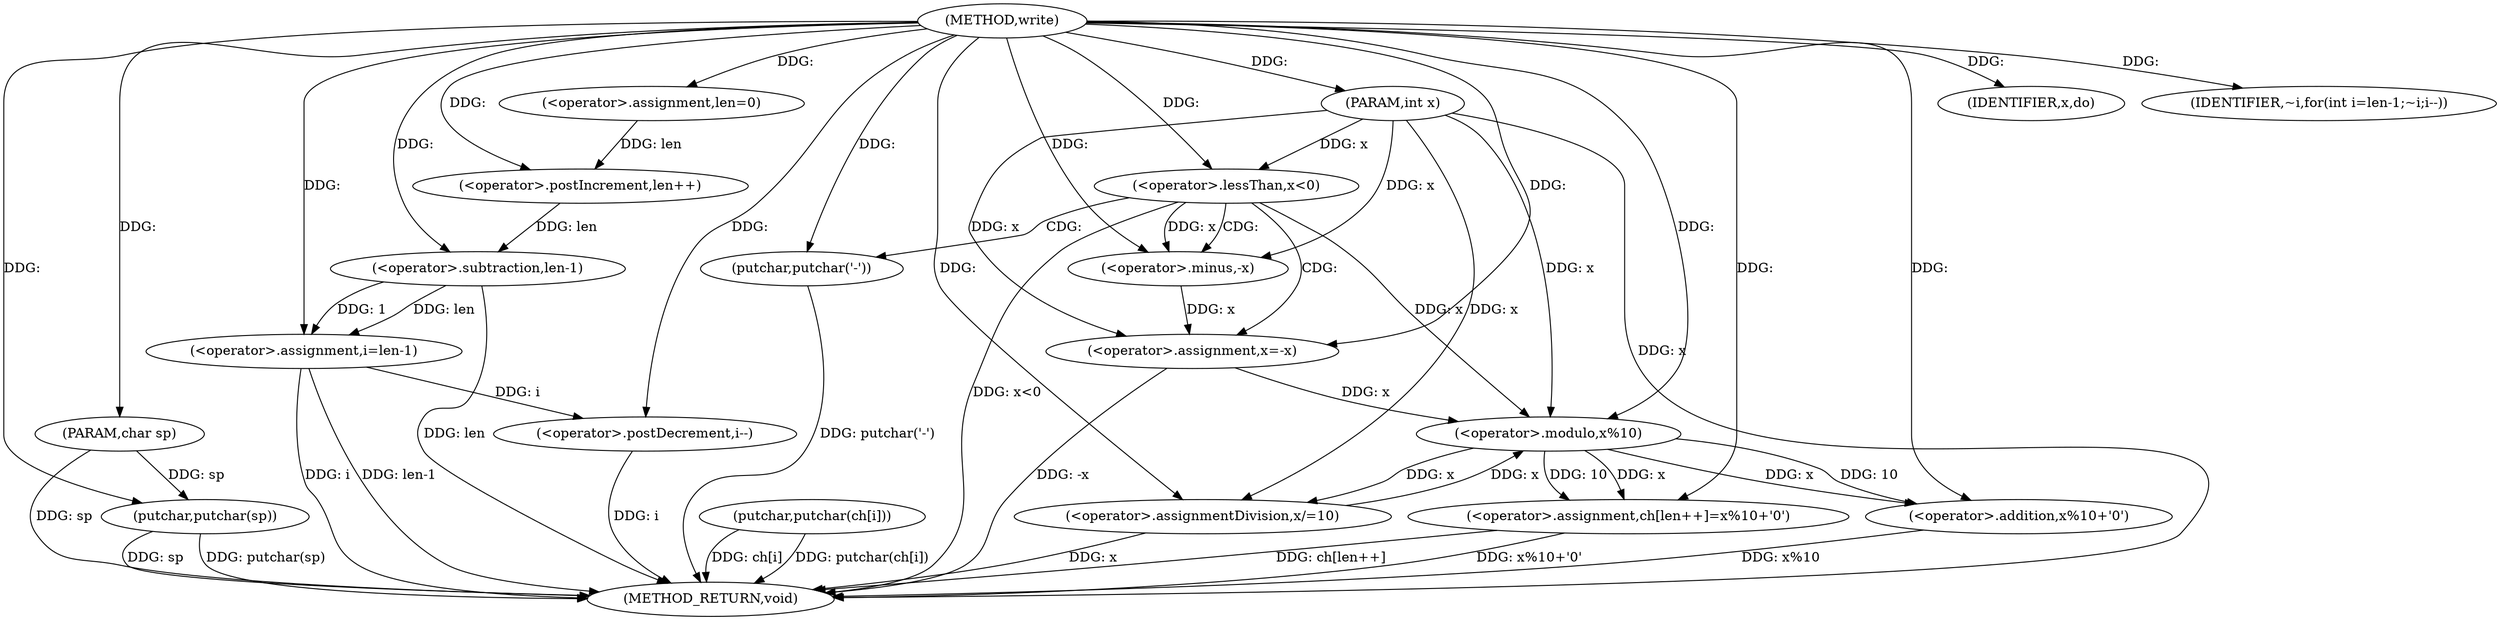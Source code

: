 digraph "write" {  
"1000169" [label = "(METHOD,write)" ]
"1000221" [label = "(METHOD_RETURN,void)" ]
"1000170" [label = "(PARAM,int x)" ]
"1000171" [label = "(PARAM,char sp)" ]
"1000175" [label = "(<operator>.assignment,len=0)" ]
"1000219" [label = "(putchar,putchar(sp))" ]
"1000179" [label = "(<operator>.lessThan,x<0)" ]
"1000204" [label = "(IDENTIFIER,x,do)" ]
"1000207" [label = "(<operator>.assignment,i=len-1)" ]
"1000212" [label = "(IDENTIFIER,~i,for(int i=len-1;~i;i--))" ]
"1000213" [label = "(<operator>.postDecrement,i--)" ]
"1000215" [label = "(putchar,putchar(ch[i]))" ]
"1000183" [label = "(<operator>.assignment,x=-x)" ]
"1000187" [label = "(putchar,putchar('-'))" ]
"1000191" [label = "(<operator>.assignment,ch[len++]=x%10+'0')" ]
"1000201" [label = "(<operator>.assignmentDivision,x/=10)" ]
"1000209" [label = "(<operator>.subtraction,len-1)" ]
"1000185" [label = "(<operator>.minus,-x)" ]
"1000196" [label = "(<operator>.addition,x%10+'0')" ]
"1000194" [label = "(<operator>.postIncrement,len++)" ]
"1000197" [label = "(<operator>.modulo,x%10)" ]
  "1000170" -> "1000221"  [ label = "DDG: x"] 
  "1000171" -> "1000221"  [ label = "DDG: sp"] 
  "1000179" -> "1000221"  [ label = "DDG: x<0"] 
  "1000183" -> "1000221"  [ label = "DDG: -x"] 
  "1000187" -> "1000221"  [ label = "DDG: putchar('-')"] 
  "1000191" -> "1000221"  [ label = "DDG: ch[len++]"] 
  "1000196" -> "1000221"  [ label = "DDG: x%10"] 
  "1000191" -> "1000221"  [ label = "DDG: x%10+'0'"] 
  "1000201" -> "1000221"  [ label = "DDG: x"] 
  "1000207" -> "1000221"  [ label = "DDG: i"] 
  "1000209" -> "1000221"  [ label = "DDG: len"] 
  "1000207" -> "1000221"  [ label = "DDG: len-1"] 
  "1000219" -> "1000221"  [ label = "DDG: sp"] 
  "1000219" -> "1000221"  [ label = "DDG: putchar(sp)"] 
  "1000215" -> "1000221"  [ label = "DDG: ch[i]"] 
  "1000215" -> "1000221"  [ label = "DDG: putchar(ch[i])"] 
  "1000213" -> "1000221"  [ label = "DDG: i"] 
  "1000169" -> "1000170"  [ label = "DDG: "] 
  "1000169" -> "1000171"  [ label = "DDG: "] 
  "1000169" -> "1000175"  [ label = "DDG: "] 
  "1000169" -> "1000204"  [ label = "DDG: "] 
  "1000209" -> "1000207"  [ label = "DDG: len"] 
  "1000209" -> "1000207"  [ label = "DDG: 1"] 
  "1000169" -> "1000212"  [ label = "DDG: "] 
  "1000171" -> "1000219"  [ label = "DDG: sp"] 
  "1000169" -> "1000219"  [ label = "DDG: "] 
  "1000170" -> "1000179"  [ label = "DDG: x"] 
  "1000169" -> "1000179"  [ label = "DDG: "] 
  "1000185" -> "1000183"  [ label = "DDG: x"] 
  "1000169" -> "1000191"  [ label = "DDG: "] 
  "1000197" -> "1000191"  [ label = "DDG: 10"] 
  "1000197" -> "1000191"  [ label = "DDG: x"] 
  "1000169" -> "1000201"  [ label = "DDG: "] 
  "1000169" -> "1000207"  [ label = "DDG: "] 
  "1000207" -> "1000213"  [ label = "DDG: i"] 
  "1000169" -> "1000213"  [ label = "DDG: "] 
  "1000170" -> "1000183"  [ label = "DDG: x"] 
  "1000169" -> "1000183"  [ label = "DDG: "] 
  "1000169" -> "1000187"  [ label = "DDG: "] 
  "1000197" -> "1000201"  [ label = "DDG: x"] 
  "1000170" -> "1000201"  [ label = "DDG: x"] 
  "1000194" -> "1000209"  [ label = "DDG: len"] 
  "1000169" -> "1000209"  [ label = "DDG: "] 
  "1000179" -> "1000185"  [ label = "DDG: x"] 
  "1000170" -> "1000185"  [ label = "DDG: x"] 
  "1000169" -> "1000185"  [ label = "DDG: "] 
  "1000197" -> "1000196"  [ label = "DDG: 10"] 
  "1000197" -> "1000196"  [ label = "DDG: x"] 
  "1000169" -> "1000196"  [ label = "DDG: "] 
  "1000175" -> "1000194"  [ label = "DDG: len"] 
  "1000169" -> "1000194"  [ label = "DDG: "] 
  "1000179" -> "1000197"  [ label = "DDG: x"] 
  "1000183" -> "1000197"  [ label = "DDG: x"] 
  "1000201" -> "1000197"  [ label = "DDG: x"] 
  "1000170" -> "1000197"  [ label = "DDG: x"] 
  "1000169" -> "1000197"  [ label = "DDG: "] 
  "1000179" -> "1000183"  [ label = "CDG: "] 
  "1000179" -> "1000187"  [ label = "CDG: "] 
  "1000179" -> "1000185"  [ label = "CDG: "] 
}
